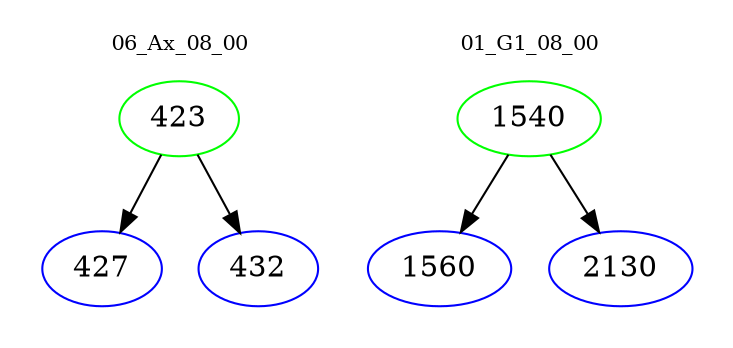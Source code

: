 digraph{
subgraph cluster_0 {
color = white
label = "06_Ax_08_00";
fontsize=10;
T0_423 [label="423", color="green"]
T0_423 -> T0_427 [color="black"]
T0_427 [label="427", color="blue"]
T0_423 -> T0_432 [color="black"]
T0_432 [label="432", color="blue"]
}
subgraph cluster_1 {
color = white
label = "01_G1_08_00";
fontsize=10;
T1_1540 [label="1540", color="green"]
T1_1540 -> T1_1560 [color="black"]
T1_1560 [label="1560", color="blue"]
T1_1540 -> T1_2130 [color="black"]
T1_2130 [label="2130", color="blue"]
}
}
